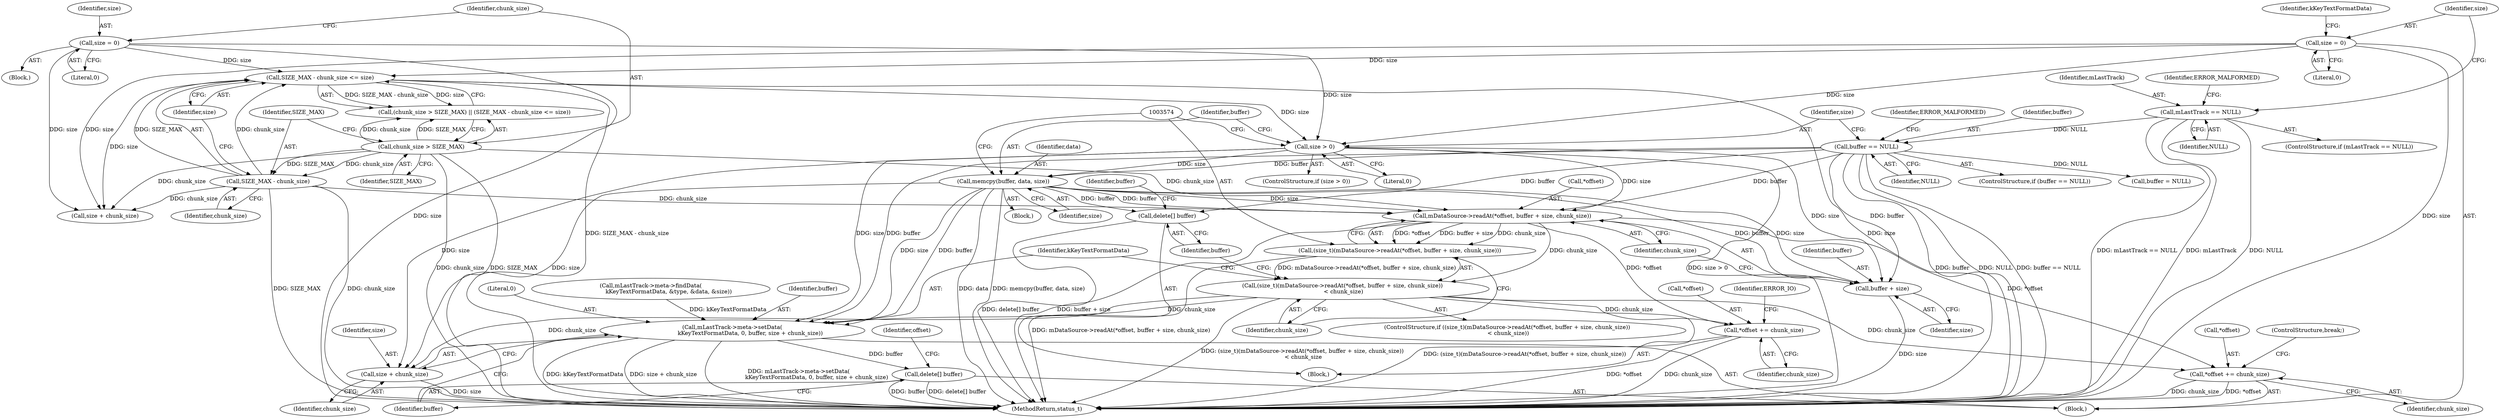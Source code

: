 digraph "0_Android_8a3a2f6ea7defe1a81bb32b3c9f3537f84749b9d@API" {
"1003567" [label="(Call,memcpy(buffer, data, size))"];
"1003556" [label="(Call,buffer == NULL)"];
"1003510" [label="(Call,mLastTrack == NULL)"];
"1003563" [label="(Call,size > 0)"];
"1003518" [label="(Call,size = 0)"];
"1003532" [label="(Call,size = 0)"];
"1003540" [label="(Call,SIZE_MAX - chunk_size <= size)"];
"1003541" [label="(Call,SIZE_MAX - chunk_size)"];
"1003537" [label="(Call,chunk_size > SIZE_MAX)"];
"1003575" [label="(Call,mDataSource->readAt(*offset, buffer + size, chunk_size))"];
"1003573" [label="(Call,(size_t)(mDataSource->readAt(*offset, buffer + size, chunk_size)))"];
"1003572" [label="(Call,(size_t)(mDataSource->readAt(*offset, buffer + size, chunk_size))\n < chunk_size)"];
"1003589" [label="(Call,*offset += chunk_size)"];
"1003595" [label="(Call,mLastTrack->meta->setData(\n                    kKeyTextFormatData, 0, buffer, size + chunk_size))"];
"1003602" [label="(Call,delete[] buffer)"];
"1003599" [label="(Call,size + chunk_size)"];
"1003604" [label="(Call,*offset += chunk_size)"];
"1003578" [label="(Call,buffer + size)"];
"1003584" [label="(Call,delete[] buffer)"];
"1003578" [label="(Call,buffer + size)"];
"1003512" [label="(Identifier,NULL)"];
"1003514" [label="(Identifier,ERROR_MALFORMED)"];
"1003607" [label="(Identifier,chunk_size)"];
"1003569" [label="(Identifier,data)"];
"1003590" [label="(Call,*offset)"];
"1003603" [label="(Identifier,buffer)"];
"1003605" [label="(Call,*offset)"];
"1003570" [label="(Identifier,size)"];
"1003524" [label="(Identifier,kKeyTextFormatData)"];
"1003541" [label="(Call,SIZE_MAX - chunk_size)"];
"1003583" [label="(Block,)"];
"1003568" [label="(Identifier,buffer)"];
"1003595" [label="(Call,mLastTrack->meta->setData(\n                    kKeyTextFormatData, 0, buffer, size + chunk_size))"];
"1003564" [label="(Identifier,size)"];
"1003536" [label="(Call,(chunk_size > SIZE_MAX) || (SIZE_MAX - chunk_size <= size))"];
"1003573" [label="(Call,(size_t)(mDataSource->readAt(*offset, buffer + size, chunk_size)))"];
"1003582" [label="(Identifier,chunk_size)"];
"1003601" [label="(Identifier,chunk_size)"];
"1003599" [label="(Call,size + chunk_size)"];
"1003540" [label="(Call,SIZE_MAX - chunk_size <= size)"];
"1003537" [label="(Call,chunk_size > SIZE_MAX)"];
"1003558" [label="(Identifier,NULL)"];
"1003567" [label="(Call,memcpy(buffer, data, size))"];
"1003597" [label="(Literal,0)"];
"1003538" [label="(Identifier,chunk_size)"];
"1003566" [label="(Block,)"];
"1003604" [label="(Call,*offset += chunk_size)"];
"1003539" [label="(Identifier,SIZE_MAX)"];
"1003509" [label="(ControlStructure,if (mLastTrack == NULL))"];
"1003534" [label="(Literal,0)"];
"1003572" [label="(Call,(size_t)(mDataSource->readAt(*offset, buffer + size, chunk_size))\n < chunk_size)"];
"1003585" [label="(Identifier,buffer)"];
"1003508" [label="(Block,)"];
"1003552" [label="(Call,size + chunk_size)"];
"1003544" [label="(Identifier,size)"];
"1003518" [label="(Call,size = 0)"];
"1003561" [label="(Identifier,ERROR_MALFORMED)"];
"1003592" [label="(Identifier,chunk_size)"];
"1003556" [label="(Call,buffer == NULL)"];
"1003523" [label="(Call,mLastTrack->meta->findData(\n                    kKeyTextFormatData, &type, &data, &size))"];
"1003562" [label="(ControlStructure,if (size > 0))"];
"1003581" [label="(Identifier,chunk_size)"];
"1003520" [label="(Literal,0)"];
"1003606" [label="(Identifier,offset)"];
"1003594" [label="(Identifier,ERROR_IO)"];
"1003580" [label="(Identifier,size)"];
"1003531" [label="(Block,)"];
"1003555" [label="(ControlStructure,if (buffer == NULL))"];
"1003586" [label="(Call,buffer = NULL)"];
"1003584" [label="(Call,delete[] buffer)"];
"1003576" [label="(Call,*offset)"];
"1003598" [label="(Identifier,buffer)"];
"1003587" [label="(Identifier,buffer)"];
"1003510" [label="(Call,mLastTrack == NULL)"];
"1003532" [label="(Call,size = 0)"];
"1003575" [label="(Call,mDataSource->readAt(*offset, buffer + size, chunk_size))"];
"1003511" [label="(Identifier,mLastTrack)"];
"1003565" [label="(Literal,0)"];
"1003589" [label="(Call,*offset += chunk_size)"];
"1003602" [label="(Call,delete[] buffer)"];
"1003571" [label="(ControlStructure,if ((size_t)(mDataSource->readAt(*offset, buffer + size, chunk_size))\n < chunk_size))"];
"1003542" [label="(Identifier,SIZE_MAX)"];
"1003600" [label="(Identifier,size)"];
"1003557" [label="(Identifier,buffer)"];
"1003543" [label="(Identifier,chunk_size)"];
"1003596" [label="(Identifier,kKeyTextFormatData)"];
"1003608" [label="(ControlStructure,break;)"];
"1003579" [label="(Identifier,buffer)"];
"1003519" [label="(Identifier,size)"];
"1003533" [label="(Identifier,size)"];
"1003563" [label="(Call,size > 0)"];
"1003903" [label="(MethodReturn,status_t)"];
"1003567" -> "1003566"  [label="AST: "];
"1003567" -> "1003570"  [label="CFG: "];
"1003568" -> "1003567"  [label="AST: "];
"1003569" -> "1003567"  [label="AST: "];
"1003570" -> "1003567"  [label="AST: "];
"1003574" -> "1003567"  [label="CFG: "];
"1003567" -> "1003903"  [label="DDG: data"];
"1003567" -> "1003903"  [label="DDG: memcpy(buffer, data, size)"];
"1003556" -> "1003567"  [label="DDG: buffer"];
"1003563" -> "1003567"  [label="DDG: size"];
"1003567" -> "1003575"  [label="DDG: buffer"];
"1003567" -> "1003575"  [label="DDG: size"];
"1003567" -> "1003578"  [label="DDG: buffer"];
"1003567" -> "1003578"  [label="DDG: size"];
"1003567" -> "1003584"  [label="DDG: buffer"];
"1003567" -> "1003595"  [label="DDG: buffer"];
"1003567" -> "1003595"  [label="DDG: size"];
"1003567" -> "1003599"  [label="DDG: size"];
"1003556" -> "1003555"  [label="AST: "];
"1003556" -> "1003558"  [label="CFG: "];
"1003557" -> "1003556"  [label="AST: "];
"1003558" -> "1003556"  [label="AST: "];
"1003561" -> "1003556"  [label="CFG: "];
"1003564" -> "1003556"  [label="CFG: "];
"1003556" -> "1003903"  [label="DDG: buffer"];
"1003556" -> "1003903"  [label="DDG: NULL"];
"1003556" -> "1003903"  [label="DDG: buffer == NULL"];
"1003510" -> "1003556"  [label="DDG: NULL"];
"1003556" -> "1003575"  [label="DDG: buffer"];
"1003556" -> "1003578"  [label="DDG: buffer"];
"1003556" -> "1003584"  [label="DDG: buffer"];
"1003556" -> "1003586"  [label="DDG: NULL"];
"1003556" -> "1003595"  [label="DDG: buffer"];
"1003510" -> "1003509"  [label="AST: "];
"1003510" -> "1003512"  [label="CFG: "];
"1003511" -> "1003510"  [label="AST: "];
"1003512" -> "1003510"  [label="AST: "];
"1003514" -> "1003510"  [label="CFG: "];
"1003519" -> "1003510"  [label="CFG: "];
"1003510" -> "1003903"  [label="DDG: mLastTrack == NULL"];
"1003510" -> "1003903"  [label="DDG: mLastTrack"];
"1003510" -> "1003903"  [label="DDG: NULL"];
"1003563" -> "1003562"  [label="AST: "];
"1003563" -> "1003565"  [label="CFG: "];
"1003564" -> "1003563"  [label="AST: "];
"1003565" -> "1003563"  [label="AST: "];
"1003568" -> "1003563"  [label="CFG: "];
"1003574" -> "1003563"  [label="CFG: "];
"1003563" -> "1003903"  [label="DDG: size > 0"];
"1003518" -> "1003563"  [label="DDG: size"];
"1003532" -> "1003563"  [label="DDG: size"];
"1003540" -> "1003563"  [label="DDG: size"];
"1003563" -> "1003575"  [label="DDG: size"];
"1003563" -> "1003578"  [label="DDG: size"];
"1003563" -> "1003595"  [label="DDG: size"];
"1003563" -> "1003599"  [label="DDG: size"];
"1003518" -> "1003508"  [label="AST: "];
"1003518" -> "1003520"  [label="CFG: "];
"1003519" -> "1003518"  [label="AST: "];
"1003520" -> "1003518"  [label="AST: "];
"1003524" -> "1003518"  [label="CFG: "];
"1003518" -> "1003903"  [label="DDG: size"];
"1003518" -> "1003540"  [label="DDG: size"];
"1003518" -> "1003552"  [label="DDG: size"];
"1003532" -> "1003531"  [label="AST: "];
"1003532" -> "1003534"  [label="CFG: "];
"1003533" -> "1003532"  [label="AST: "];
"1003534" -> "1003532"  [label="AST: "];
"1003538" -> "1003532"  [label="CFG: "];
"1003532" -> "1003903"  [label="DDG: size"];
"1003532" -> "1003540"  [label="DDG: size"];
"1003532" -> "1003552"  [label="DDG: size"];
"1003540" -> "1003536"  [label="AST: "];
"1003540" -> "1003544"  [label="CFG: "];
"1003541" -> "1003540"  [label="AST: "];
"1003544" -> "1003540"  [label="AST: "];
"1003536" -> "1003540"  [label="CFG: "];
"1003540" -> "1003903"  [label="DDG: size"];
"1003540" -> "1003903"  [label="DDG: SIZE_MAX - chunk_size"];
"1003540" -> "1003536"  [label="DDG: SIZE_MAX - chunk_size"];
"1003540" -> "1003536"  [label="DDG: size"];
"1003541" -> "1003540"  [label="DDG: SIZE_MAX"];
"1003541" -> "1003540"  [label="DDG: chunk_size"];
"1003540" -> "1003552"  [label="DDG: size"];
"1003541" -> "1003543"  [label="CFG: "];
"1003542" -> "1003541"  [label="AST: "];
"1003543" -> "1003541"  [label="AST: "];
"1003544" -> "1003541"  [label="CFG: "];
"1003541" -> "1003903"  [label="DDG: chunk_size"];
"1003541" -> "1003903"  [label="DDG: SIZE_MAX"];
"1003537" -> "1003541"  [label="DDG: SIZE_MAX"];
"1003537" -> "1003541"  [label="DDG: chunk_size"];
"1003541" -> "1003552"  [label="DDG: chunk_size"];
"1003541" -> "1003575"  [label="DDG: chunk_size"];
"1003537" -> "1003536"  [label="AST: "];
"1003537" -> "1003539"  [label="CFG: "];
"1003538" -> "1003537"  [label="AST: "];
"1003539" -> "1003537"  [label="AST: "];
"1003542" -> "1003537"  [label="CFG: "];
"1003536" -> "1003537"  [label="CFG: "];
"1003537" -> "1003903"  [label="DDG: SIZE_MAX"];
"1003537" -> "1003903"  [label="DDG: chunk_size"];
"1003537" -> "1003536"  [label="DDG: chunk_size"];
"1003537" -> "1003536"  [label="DDG: SIZE_MAX"];
"1003537" -> "1003552"  [label="DDG: chunk_size"];
"1003537" -> "1003575"  [label="DDG: chunk_size"];
"1003575" -> "1003573"  [label="AST: "];
"1003575" -> "1003581"  [label="CFG: "];
"1003576" -> "1003575"  [label="AST: "];
"1003578" -> "1003575"  [label="AST: "];
"1003581" -> "1003575"  [label="AST: "];
"1003573" -> "1003575"  [label="CFG: "];
"1003575" -> "1003903"  [label="DDG: buffer + size"];
"1003575" -> "1003573"  [label="DDG: *offset"];
"1003575" -> "1003573"  [label="DDG: buffer + size"];
"1003575" -> "1003573"  [label="DDG: chunk_size"];
"1003575" -> "1003572"  [label="DDG: chunk_size"];
"1003575" -> "1003589"  [label="DDG: *offset"];
"1003575" -> "1003604"  [label="DDG: *offset"];
"1003573" -> "1003572"  [label="AST: "];
"1003574" -> "1003573"  [label="AST: "];
"1003582" -> "1003573"  [label="CFG: "];
"1003573" -> "1003903"  [label="DDG: mDataSource->readAt(*offset, buffer + size, chunk_size)"];
"1003573" -> "1003572"  [label="DDG: mDataSource->readAt(*offset, buffer + size, chunk_size)"];
"1003572" -> "1003571"  [label="AST: "];
"1003572" -> "1003582"  [label="CFG: "];
"1003582" -> "1003572"  [label="AST: "];
"1003585" -> "1003572"  [label="CFG: "];
"1003596" -> "1003572"  [label="CFG: "];
"1003572" -> "1003903"  [label="DDG: (size_t)(mDataSource->readAt(*offset, buffer + size, chunk_size))\n < chunk_size"];
"1003572" -> "1003903"  [label="DDG: (size_t)(mDataSource->readAt(*offset, buffer + size, chunk_size))"];
"1003572" -> "1003589"  [label="DDG: chunk_size"];
"1003572" -> "1003595"  [label="DDG: chunk_size"];
"1003572" -> "1003599"  [label="DDG: chunk_size"];
"1003572" -> "1003604"  [label="DDG: chunk_size"];
"1003589" -> "1003583"  [label="AST: "];
"1003589" -> "1003592"  [label="CFG: "];
"1003590" -> "1003589"  [label="AST: "];
"1003592" -> "1003589"  [label="AST: "];
"1003594" -> "1003589"  [label="CFG: "];
"1003589" -> "1003903"  [label="DDG: chunk_size"];
"1003589" -> "1003903"  [label="DDG: *offset"];
"1003595" -> "1003508"  [label="AST: "];
"1003595" -> "1003599"  [label="CFG: "];
"1003596" -> "1003595"  [label="AST: "];
"1003597" -> "1003595"  [label="AST: "];
"1003598" -> "1003595"  [label="AST: "];
"1003599" -> "1003595"  [label="AST: "];
"1003603" -> "1003595"  [label="CFG: "];
"1003595" -> "1003903"  [label="DDG: size + chunk_size"];
"1003595" -> "1003903"  [label="DDG: mLastTrack->meta->setData(\n                    kKeyTextFormatData, 0, buffer, size + chunk_size)"];
"1003595" -> "1003903"  [label="DDG: kKeyTextFormatData"];
"1003523" -> "1003595"  [label="DDG: kKeyTextFormatData"];
"1003595" -> "1003602"  [label="DDG: buffer"];
"1003602" -> "1003508"  [label="AST: "];
"1003602" -> "1003603"  [label="CFG: "];
"1003603" -> "1003602"  [label="AST: "];
"1003606" -> "1003602"  [label="CFG: "];
"1003602" -> "1003903"  [label="DDG: delete[] buffer"];
"1003602" -> "1003903"  [label="DDG: buffer"];
"1003599" -> "1003601"  [label="CFG: "];
"1003600" -> "1003599"  [label="AST: "];
"1003601" -> "1003599"  [label="AST: "];
"1003599" -> "1003903"  [label="DDG: size"];
"1003604" -> "1003508"  [label="AST: "];
"1003604" -> "1003607"  [label="CFG: "];
"1003605" -> "1003604"  [label="AST: "];
"1003607" -> "1003604"  [label="AST: "];
"1003608" -> "1003604"  [label="CFG: "];
"1003604" -> "1003903"  [label="DDG: *offset"];
"1003604" -> "1003903"  [label="DDG: chunk_size"];
"1003578" -> "1003580"  [label="CFG: "];
"1003579" -> "1003578"  [label="AST: "];
"1003580" -> "1003578"  [label="AST: "];
"1003581" -> "1003578"  [label="CFG: "];
"1003578" -> "1003903"  [label="DDG: size"];
"1003584" -> "1003583"  [label="AST: "];
"1003584" -> "1003585"  [label="CFG: "];
"1003585" -> "1003584"  [label="AST: "];
"1003587" -> "1003584"  [label="CFG: "];
"1003584" -> "1003903"  [label="DDG: delete[] buffer"];
}

